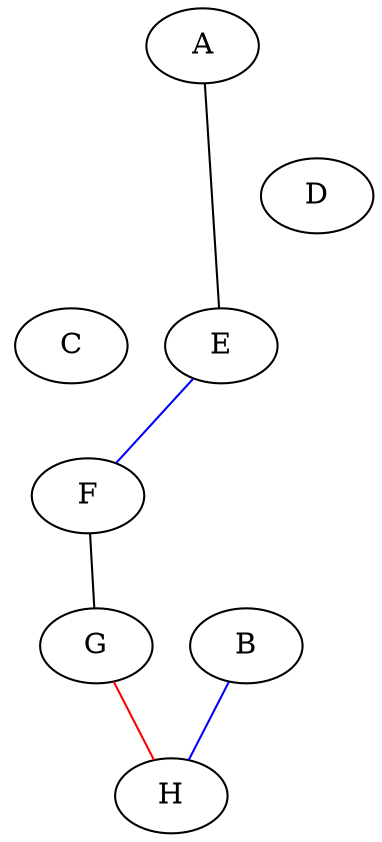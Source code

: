 graph G {
    A;
    B;
    C;
    D;
    E;
    F;
    G;
    H;

    edge [color="red"];
    A -- C [style="invisible"];
    A -- D [style="invisible"];
    C -- F [style="invisible"];
    D -- E [style="invisible"];
    D -- H [style="invisible"];
    G -- H;
    
    edge [color="black"];
    A -- E;
    E -- B [style="invisible"];
    E -- G [style="invisible"];
    F -- G;
    
    edge [color="blue"];
    B -- H;
    C -- H [style="invisible"];
    E -- F;
}
